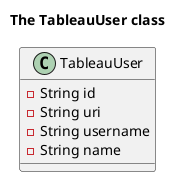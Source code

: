 @startuml

title The TableauUser class


class TableauUser {
  -String id
  -String uri
  -String username
  -String name
}

@enduml
